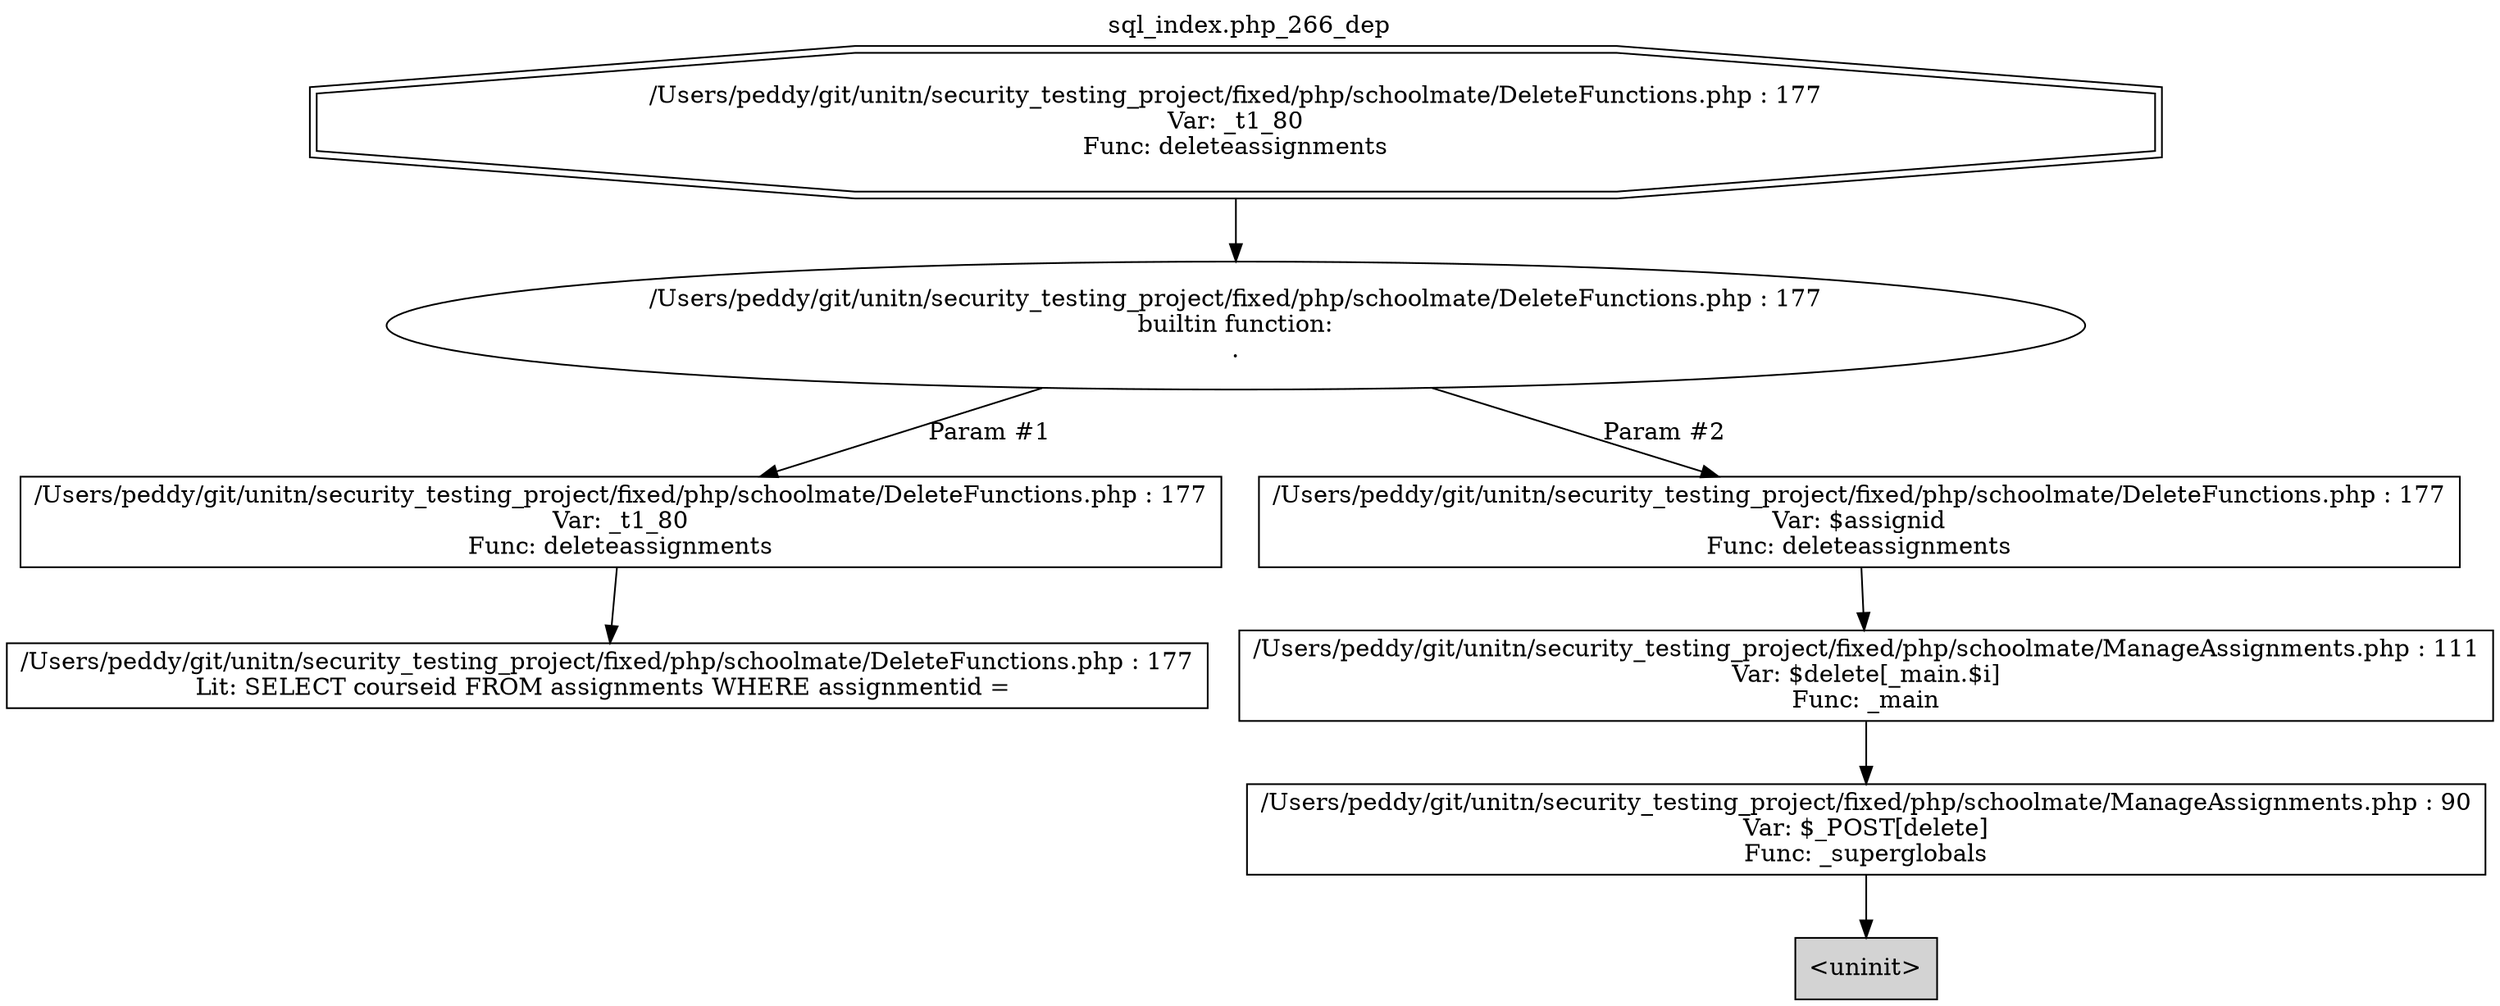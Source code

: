 digraph cfg {
  label="sql_index.php_266_dep";
  labelloc=t;
  n1 [shape=doubleoctagon, label="/Users/peddy/git/unitn/security_testing_project/fixed/php/schoolmate/DeleteFunctions.php : 177\nVar: _t1_80\nFunc: deleteassignments\n"];
  n2 [shape=ellipse, label="/Users/peddy/git/unitn/security_testing_project/fixed/php/schoolmate/DeleteFunctions.php : 177\nbuiltin function:\n.\n"];
  n3 [shape=box, label="/Users/peddy/git/unitn/security_testing_project/fixed/php/schoolmate/DeleteFunctions.php : 177\nVar: _t1_80\nFunc: deleteassignments\n"];
  n4 [shape=box, label="/Users/peddy/git/unitn/security_testing_project/fixed/php/schoolmate/DeleteFunctions.php : 177\nLit: SELECT courseid FROM assignments WHERE assignmentid = \n"];
  n5 [shape=box, label="/Users/peddy/git/unitn/security_testing_project/fixed/php/schoolmate/DeleteFunctions.php : 177\nVar: $assignid\nFunc: deleteassignments\n"];
  n6 [shape=box, label="/Users/peddy/git/unitn/security_testing_project/fixed/php/schoolmate/ManageAssignments.php : 111\nVar: $delete[_main.$i]\nFunc: _main\n"];
  n7 [shape=box, label="/Users/peddy/git/unitn/security_testing_project/fixed/php/schoolmate/ManageAssignments.php : 90\nVar: $_POST[delete]\nFunc: _superglobals\n"];
  n8 [shape=box, label="<uninit>",style=filled];
  n1 -> n2;
  n3 -> n4;
  n2 -> n3[label="Param #1"];
  n2 -> n5[label="Param #2"];
  n7 -> n8;
  n6 -> n7;
  n5 -> n6;
}

